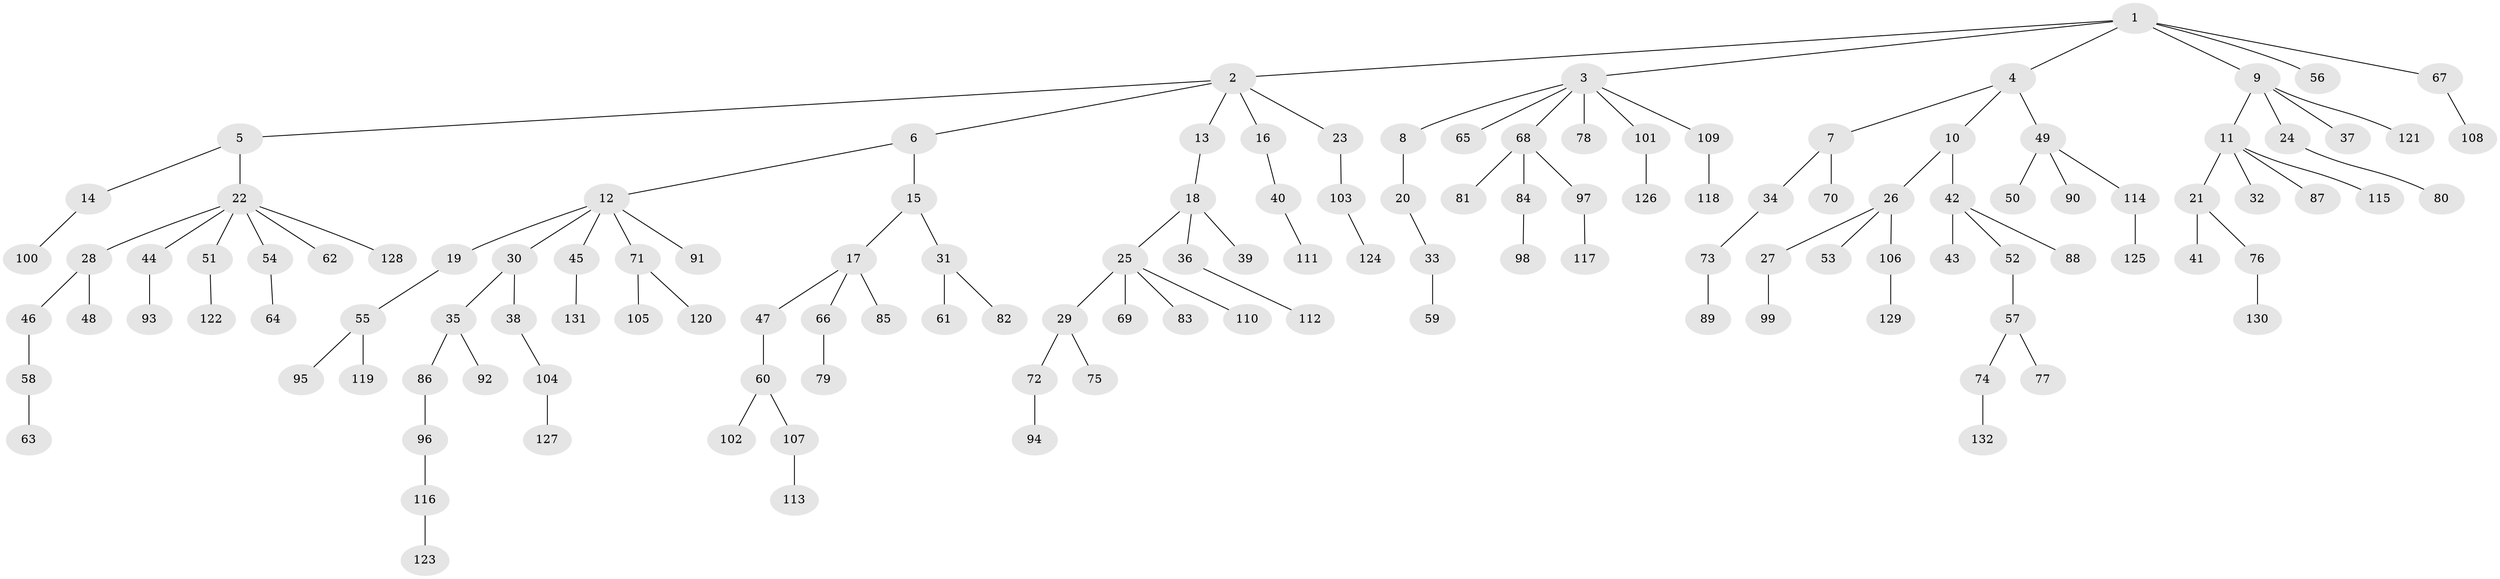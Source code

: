 // Generated by graph-tools (version 1.1) at 2025/02/03/09/25 03:02:27]
// undirected, 132 vertices, 131 edges
graph export_dot {
graph [start="1"]
  node [color=gray90,style=filled];
  1;
  2;
  3;
  4;
  5;
  6;
  7;
  8;
  9;
  10;
  11;
  12;
  13;
  14;
  15;
  16;
  17;
  18;
  19;
  20;
  21;
  22;
  23;
  24;
  25;
  26;
  27;
  28;
  29;
  30;
  31;
  32;
  33;
  34;
  35;
  36;
  37;
  38;
  39;
  40;
  41;
  42;
  43;
  44;
  45;
  46;
  47;
  48;
  49;
  50;
  51;
  52;
  53;
  54;
  55;
  56;
  57;
  58;
  59;
  60;
  61;
  62;
  63;
  64;
  65;
  66;
  67;
  68;
  69;
  70;
  71;
  72;
  73;
  74;
  75;
  76;
  77;
  78;
  79;
  80;
  81;
  82;
  83;
  84;
  85;
  86;
  87;
  88;
  89;
  90;
  91;
  92;
  93;
  94;
  95;
  96;
  97;
  98;
  99;
  100;
  101;
  102;
  103;
  104;
  105;
  106;
  107;
  108;
  109;
  110;
  111;
  112;
  113;
  114;
  115;
  116;
  117;
  118;
  119;
  120;
  121;
  122;
  123;
  124;
  125;
  126;
  127;
  128;
  129;
  130;
  131;
  132;
  1 -- 2;
  1 -- 3;
  1 -- 4;
  1 -- 9;
  1 -- 56;
  1 -- 67;
  2 -- 5;
  2 -- 6;
  2 -- 13;
  2 -- 16;
  2 -- 23;
  3 -- 8;
  3 -- 65;
  3 -- 68;
  3 -- 78;
  3 -- 101;
  3 -- 109;
  4 -- 7;
  4 -- 10;
  4 -- 49;
  5 -- 14;
  5 -- 22;
  6 -- 12;
  6 -- 15;
  7 -- 34;
  7 -- 70;
  8 -- 20;
  9 -- 11;
  9 -- 24;
  9 -- 37;
  9 -- 121;
  10 -- 26;
  10 -- 42;
  11 -- 21;
  11 -- 32;
  11 -- 87;
  11 -- 115;
  12 -- 19;
  12 -- 30;
  12 -- 45;
  12 -- 71;
  12 -- 91;
  13 -- 18;
  14 -- 100;
  15 -- 17;
  15 -- 31;
  16 -- 40;
  17 -- 47;
  17 -- 66;
  17 -- 85;
  18 -- 25;
  18 -- 36;
  18 -- 39;
  19 -- 55;
  20 -- 33;
  21 -- 41;
  21 -- 76;
  22 -- 28;
  22 -- 44;
  22 -- 51;
  22 -- 54;
  22 -- 62;
  22 -- 128;
  23 -- 103;
  24 -- 80;
  25 -- 29;
  25 -- 69;
  25 -- 83;
  25 -- 110;
  26 -- 27;
  26 -- 53;
  26 -- 106;
  27 -- 99;
  28 -- 46;
  28 -- 48;
  29 -- 72;
  29 -- 75;
  30 -- 35;
  30 -- 38;
  31 -- 61;
  31 -- 82;
  33 -- 59;
  34 -- 73;
  35 -- 86;
  35 -- 92;
  36 -- 112;
  38 -- 104;
  40 -- 111;
  42 -- 43;
  42 -- 52;
  42 -- 88;
  44 -- 93;
  45 -- 131;
  46 -- 58;
  47 -- 60;
  49 -- 50;
  49 -- 90;
  49 -- 114;
  51 -- 122;
  52 -- 57;
  54 -- 64;
  55 -- 95;
  55 -- 119;
  57 -- 74;
  57 -- 77;
  58 -- 63;
  60 -- 102;
  60 -- 107;
  66 -- 79;
  67 -- 108;
  68 -- 81;
  68 -- 84;
  68 -- 97;
  71 -- 105;
  71 -- 120;
  72 -- 94;
  73 -- 89;
  74 -- 132;
  76 -- 130;
  84 -- 98;
  86 -- 96;
  96 -- 116;
  97 -- 117;
  101 -- 126;
  103 -- 124;
  104 -- 127;
  106 -- 129;
  107 -- 113;
  109 -- 118;
  114 -- 125;
  116 -- 123;
}
